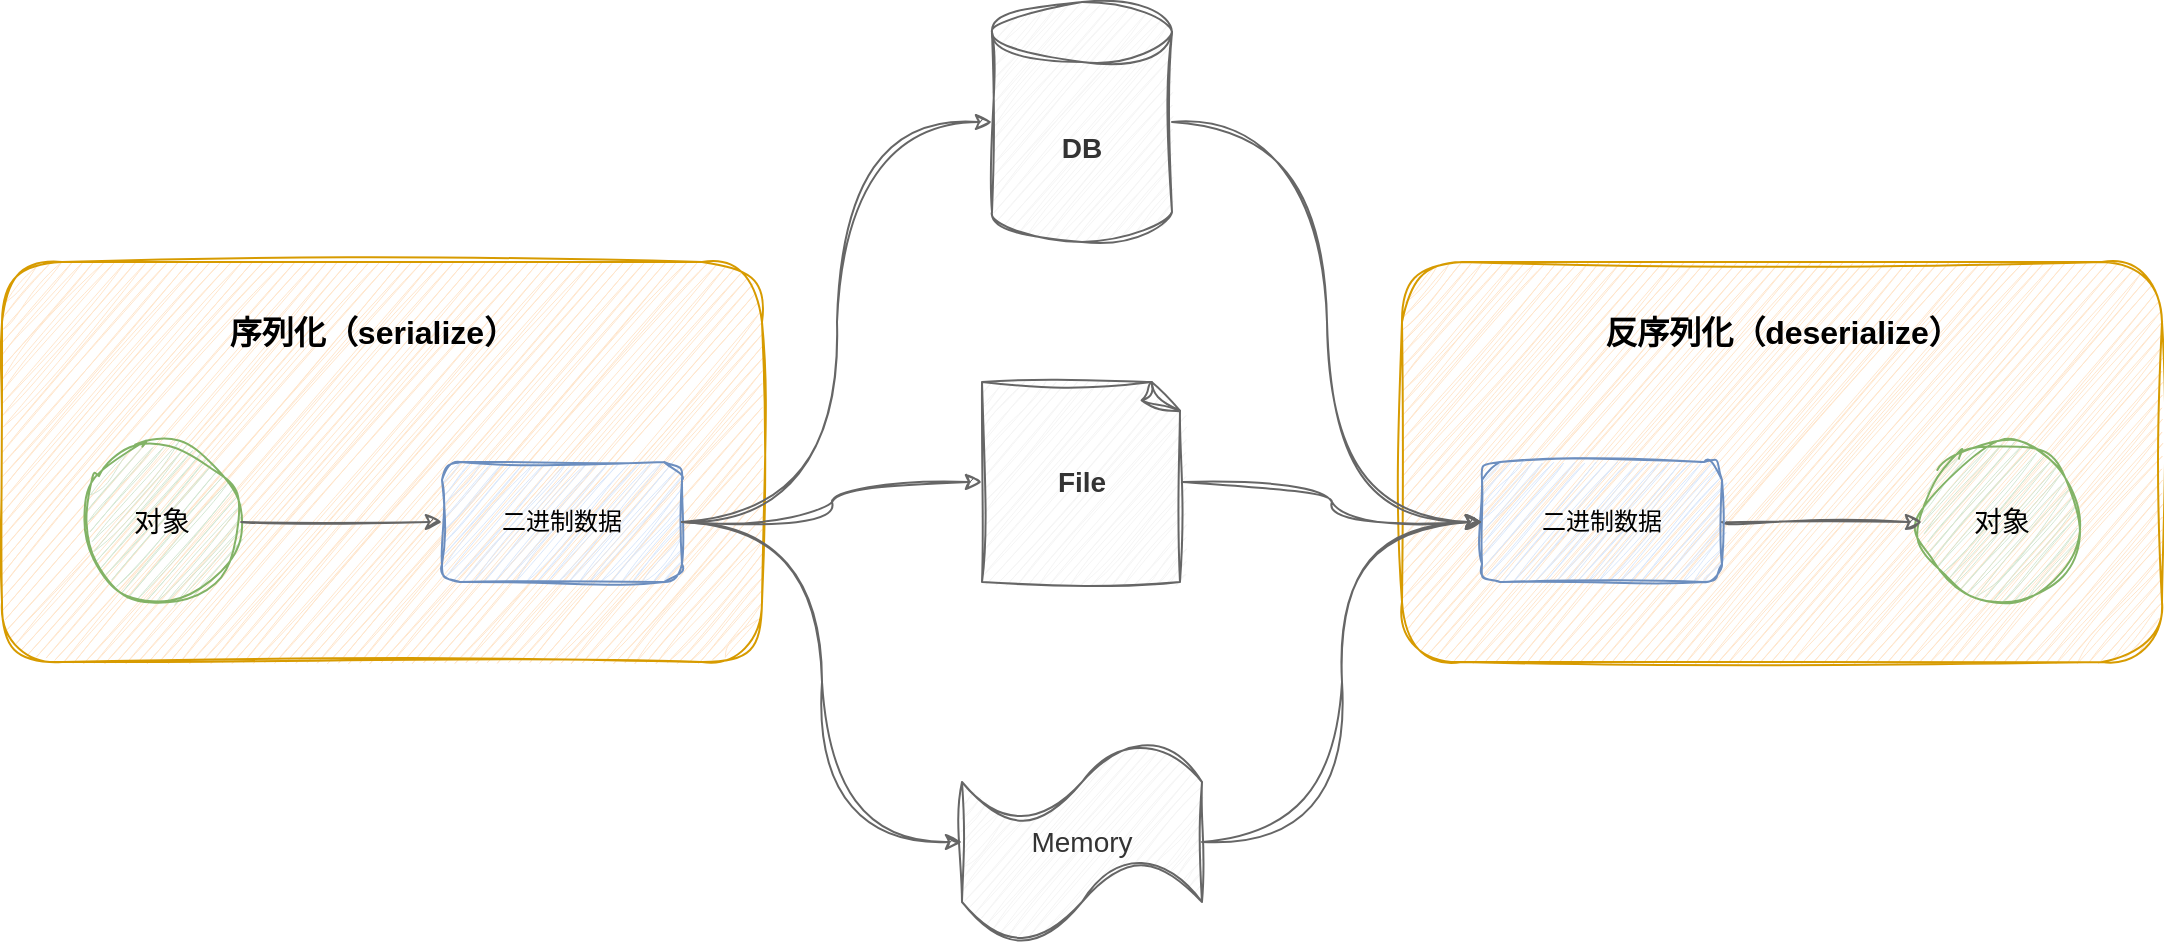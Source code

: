 <mxfile compressed="true" version="22.0.2" type="device" pages="2"><diagram id="UEkovaHShTwIanfxl2Ng" name="序列化"><mxGraphModel dx="2026" dy="370" grid="1" gridSize="10" guides="1" tooltips="1" connect="1" arrows="1" fold="1" page="1" pageScale="1" pageWidth="1169" pageHeight="827" math="0" shadow="0"><root><mxCell id="0"/><mxCell id="1" parent="0"/><mxCell id="G_IWe_fbUhCmz4sBMMST-31" value="" style="group;movable=0;resizable=0;rotatable=0;deletable=0;editable=0;locked=1;connectable=0;" vertex="1" connectable="0" parent="1"><mxGeometry x="45" y="1005" width="1080" height="470" as="geometry"/></mxCell><mxCell id="G_IWe_fbUhCmz4sBMMST-12" value="" style="whiteSpace=wrap;html=1;fillColor=#ffe6cc;strokeColor=#d79b00;rounded=1;sketch=1;curveFitting=1;jiggle=2;" vertex="1" parent="G_IWe_fbUhCmz4sBMMST-31"><mxGeometry x="700" y="130" width="380" height="200" as="geometry"/></mxCell><mxCell id="G_IWe_fbUhCmz4sBMMST-3" value="对象" style="ellipse;whiteSpace=wrap;html=1;fillColor=#d5e8d4;strokeColor=#82b366;sketch=1;curveFitting=1;jiggle=2;fontSize=14;" vertex="1" parent="G_IWe_fbUhCmz4sBMMST-31"><mxGeometry x="960" y="220" width="80" height="80" as="geometry"/></mxCell><mxCell id="G_IWe_fbUhCmz4sBMMST-8" style="edgeStyle=orthogonalEdgeStyle;orthogonalLoop=1;jettySize=auto;html=1;exitX=1;exitY=0.5;exitDx=0;exitDy=0;entryX=0;entryY=0.5;entryDx=0;entryDy=0;curved=1;sketch=1;curveFitting=1;jiggle=2;fillColor=#f5f5f5;strokeColor=#666666;" edge="1" parent="G_IWe_fbUhCmz4sBMMST-31" source="G_IWe_fbUhCmz4sBMMST-6" target="G_IWe_fbUhCmz4sBMMST-3"><mxGeometry relative="1" as="geometry"/></mxCell><mxCell id="G_IWe_fbUhCmz4sBMMST-6" value="二进制数据" style="rounded=1;whiteSpace=wrap;html=1;fillColor=#dae8fc;strokeColor=#6c8ebf;sketch=1;curveFitting=1;jiggle=2;" vertex="1" parent="G_IWe_fbUhCmz4sBMMST-31"><mxGeometry x="740" y="230" width="120" height="60" as="geometry"/></mxCell><mxCell id="G_IWe_fbUhCmz4sBMMST-13" value="反序列化（deserialize）" style="text;html=1;align=center;verticalAlign=middle;resizable=0;points=[];autosize=1;strokeColor=none;fillColor=none;fontSize=16;fontStyle=1" vertex="1" parent="G_IWe_fbUhCmz4sBMMST-31"><mxGeometry x="790" y="150" width="200" height="30" as="geometry"/></mxCell><mxCell id="G_IWe_fbUhCmz4sBMMST-9" value="" style="whiteSpace=wrap;html=1;fillColor=#ffe6cc;strokeColor=#d79b00;rounded=1;sketch=1;curveFitting=1;jiggle=2;" vertex="1" parent="G_IWe_fbUhCmz4sBMMST-31"><mxGeometry y="130" width="380" height="200" as="geometry"/></mxCell><mxCell id="G_IWe_fbUhCmz4sBMMST-2" value="对象" style="ellipse;whiteSpace=wrap;html=1;fillColor=#d5e8d4;strokeColor=#82b366;sketch=1;curveFitting=1;jiggle=2;fontSize=14;" vertex="1" parent="G_IWe_fbUhCmz4sBMMST-31"><mxGeometry x="40" y="220" width="80" height="80" as="geometry"/></mxCell><mxCell id="G_IWe_fbUhCmz4sBMMST-4" value="二进制数据" style="rounded=1;whiteSpace=wrap;html=1;fillColor=#dae8fc;strokeColor=#6c8ebf;sketch=1;curveFitting=1;jiggle=2;" vertex="1" parent="G_IWe_fbUhCmz4sBMMST-31"><mxGeometry x="220" y="230" width="120" height="60" as="geometry"/></mxCell><mxCell id="G_IWe_fbUhCmz4sBMMST-7" style="edgeStyle=orthogonalEdgeStyle;orthogonalLoop=1;jettySize=auto;html=1;exitX=1;exitY=0.5;exitDx=0;exitDy=0;entryX=0;entryY=0.5;entryDx=0;entryDy=0;curved=1;sketch=1;curveFitting=1;jiggle=2;fillColor=#f5f5f5;strokeColor=#666666;" edge="1" parent="G_IWe_fbUhCmz4sBMMST-31" source="G_IWe_fbUhCmz4sBMMST-2" target="G_IWe_fbUhCmz4sBMMST-4"><mxGeometry relative="1" as="geometry"/></mxCell><mxCell id="G_IWe_fbUhCmz4sBMMST-11" value="序列化（serialize）" style="text;html=1;align=center;verticalAlign=middle;resizable=0;points=[];autosize=1;strokeColor=none;fillColor=none;fontSize=16;fontStyle=1" vertex="1" parent="G_IWe_fbUhCmz4sBMMST-31"><mxGeometry x="100" y="150" width="170" height="30" as="geometry"/></mxCell><mxCell id="G_IWe_fbUhCmz4sBMMST-17" value="DB" style="shape=cylinder3;whiteSpace=wrap;html=1;boundedLbl=1;backgroundOutline=1;size=15;fontSize=14;fontStyle=1;aspect=fixed;fillColor=#f5f5f5;fontColor=#333333;strokeColor=#666666;sketch=1;curveFitting=1;jiggle=2;" vertex="1" parent="G_IWe_fbUhCmz4sBMMST-31"><mxGeometry x="495" width="90" height="120" as="geometry"/></mxCell><mxCell id="G_IWe_fbUhCmz4sBMMST-30" style="edgeStyle=orthogonalEdgeStyle;orthogonalLoop=1;jettySize=auto;html=1;exitX=1;exitY=0.5;exitDx=0;exitDy=0;exitPerimeter=0;entryX=0;entryY=0.5;entryDx=0;entryDy=0;fillColor=#f5f5f5;strokeColor=#666666;curved=1;sketch=1;curveFitting=1;jiggle=2;" edge="1" parent="G_IWe_fbUhCmz4sBMMST-31" source="G_IWe_fbUhCmz4sBMMST-17" target="G_IWe_fbUhCmz4sBMMST-6"><mxGeometry relative="1" as="geometry"/></mxCell><mxCell id="G_IWe_fbUhCmz4sBMMST-25" style="edgeStyle=orthogonalEdgeStyle;orthogonalLoop=1;jettySize=auto;html=1;exitX=1;exitY=0.5;exitDx=0;exitDy=0;entryX=0;entryY=0.5;entryDx=0;entryDy=0;entryPerimeter=0;curved=1;sketch=1;curveFitting=1;jiggle=2;fillColor=#f5f5f5;strokeColor=#666666;" edge="1" parent="G_IWe_fbUhCmz4sBMMST-31" source="G_IWe_fbUhCmz4sBMMST-4" target="G_IWe_fbUhCmz4sBMMST-17"><mxGeometry relative="1" as="geometry"/></mxCell><mxCell id="G_IWe_fbUhCmz4sBMMST-19" value="Memory" style="shape=tape;whiteSpace=wrap;html=1;fontSize=14;fillColor=#f5f5f5;fontColor=#333333;strokeColor=#666666;sketch=1;curveFitting=1;jiggle=2;" vertex="1" parent="G_IWe_fbUhCmz4sBMMST-31"><mxGeometry x="480" y="370" width="120" height="100" as="geometry"/></mxCell><mxCell id="G_IWe_fbUhCmz4sBMMST-29" style="edgeStyle=orthogonalEdgeStyle;orthogonalLoop=1;jettySize=auto;html=1;exitX=1;exitY=0.5;exitDx=0;exitDy=0;exitPerimeter=0;entryX=0;entryY=0.5;entryDx=0;entryDy=0;fillColor=#f5f5f5;strokeColor=#666666;curved=1;sketch=1;curveFitting=1;jiggle=2;" edge="1" parent="G_IWe_fbUhCmz4sBMMST-31" source="G_IWe_fbUhCmz4sBMMST-19" target="G_IWe_fbUhCmz4sBMMST-6"><mxGeometry relative="1" as="geometry"/></mxCell><mxCell id="G_IWe_fbUhCmz4sBMMST-26" style="edgeStyle=orthogonalEdgeStyle;orthogonalLoop=1;jettySize=auto;html=1;entryX=0;entryY=0.5;entryDx=0;entryDy=0;entryPerimeter=0;curved=1;sketch=1;curveFitting=1;jiggle=2;fillColor=#f5f5f5;strokeColor=#666666;" edge="1" parent="G_IWe_fbUhCmz4sBMMST-31" source="G_IWe_fbUhCmz4sBMMST-4" target="G_IWe_fbUhCmz4sBMMST-19"><mxGeometry relative="1" as="geometry"/></mxCell><mxCell id="G_IWe_fbUhCmz4sBMMST-18" value="File" style="whiteSpace=wrap;html=1;shape=mxgraph.basic.document;fontSize=14;fontStyle=1;fillColor=#f5f5f5;fontColor=#333333;strokeColor=#666666;sketch=1;curveFitting=1;jiggle=2;" vertex="1" parent="G_IWe_fbUhCmz4sBMMST-31"><mxGeometry x="490" y="190" width="100" height="100" as="geometry"/></mxCell><mxCell id="G_IWe_fbUhCmz4sBMMST-28" style="edgeStyle=orthogonalEdgeStyle;orthogonalLoop=1;jettySize=auto;html=1;exitX=1;exitY=0.5;exitDx=0;exitDy=0;exitPerimeter=0;entryX=0;entryY=0.5;entryDx=0;entryDy=0;fillColor=#f5f5f5;strokeColor=#666666;curved=1;sketch=1;curveFitting=1;jiggle=2;" edge="1" parent="G_IWe_fbUhCmz4sBMMST-31" source="G_IWe_fbUhCmz4sBMMST-18" target="G_IWe_fbUhCmz4sBMMST-6"><mxGeometry relative="1" as="geometry"/></mxCell><mxCell id="G_IWe_fbUhCmz4sBMMST-27" style="edgeStyle=orthogonalEdgeStyle;orthogonalLoop=1;jettySize=auto;html=1;curved=1;sketch=1;curveFitting=1;jiggle=2;fillColor=#f5f5f5;strokeColor=#666666;" edge="1" parent="G_IWe_fbUhCmz4sBMMST-31" source="G_IWe_fbUhCmz4sBMMST-4" target="G_IWe_fbUhCmz4sBMMST-18"><mxGeometry relative="1" as="geometry"/></mxCell></root></mxGraphModel></diagram><diagram id="xwsL4GP_FkvEbKuCz3DH" name="BIO"><mxGraphModel dx="1668" dy="986" grid="1" gridSize="10" guides="1" tooltips="1" connect="1" arrows="1" fold="1" page="1" pageScale="1" pageWidth="827" pageHeight="583" math="0" shadow="0"><root><mxCell id="0"/><mxCell id="1" parent="0"/><mxCell id="8LvKZXDR-R_t_DpEKcg5-8" style="edgeStyle=orthogonalEdgeStyle;orthogonalLoop=1;jettySize=auto;html=1;exitX=1;exitY=0.5;exitDx=0;exitDy=0;entryX=0;entryY=0.5;entryDx=0;entryDy=0;fontFamily=Helvetica;fontSize=14;fontColor=default;sketch=1;curveFitting=1;jiggle=2;fillColor=#f5f5f5;strokeColor=#666666;curved=1;" edge="1" parent="1" source="8LvKZXDR-R_t_DpEKcg5-2" target="8LvKZXDR-R_t_DpEKcg5-3"><mxGeometry relative="1" as="geometry"/></mxCell><mxCell id="8LvKZXDR-R_t_DpEKcg5-2" value="Source" style="rounded=1;whiteSpace=wrap;html=1;fontSize=14;sketch=1;curveFitting=1;jiggle=2;fillColor=#ffe6cc;strokeColor=#d79b00;" vertex="1" parent="1"><mxGeometry x="114" y="202" width="120" height="60" as="geometry"/></mxCell><mxCell id="8LvKZXDR-R_t_DpEKcg5-10" style="edgeStyle=orthogonalEdgeStyle;rounded=0;orthogonalLoop=1;jettySize=auto;html=1;exitX=1;exitY=0.5;exitDx=0;exitDy=0;entryX=0;entryY=0.5;entryDx=0;entryDy=0;fontFamily=Helvetica;fontSize=14;fontColor=default;sketch=1;curveFitting=1;jiggle=2;fillColor=#f5f5f5;strokeColor=#666666;" edge="1" parent="1" source="8LvKZXDR-R_t_DpEKcg5-3" target="8LvKZXDR-R_t_DpEKcg5-4"><mxGeometry relative="1" as="geometry"/></mxCell><mxCell id="8LvKZXDR-R_t_DpEKcg5-3" value="InputStream / Reader" style="rounded=1;whiteSpace=wrap;html=1;fontSize=14;sketch=1;curveFitting=1;jiggle=2;fillColor=#f8cecc;strokeColor=#b85450;" vertex="1" parent="1"><mxGeometry x="314" y="202" width="200" height="60" as="geometry"/></mxCell><mxCell id="8LvKZXDR-R_t_DpEKcg5-4" value="Java App" style="rounded=1;whiteSpace=wrap;html=1;fontSize=14;sketch=1;curveFitting=1;jiggle=2;fillColor=#dae8fc;strokeColor=#6c8ebf;" vertex="1" parent="1"><mxGeometry x="594" y="202" width="120" height="60" as="geometry"/></mxCell><mxCell id="8LvKZXDR-R_t_DpEKcg5-12" style="edgeStyle=orthogonalEdgeStyle;rounded=0;orthogonalLoop=1;jettySize=auto;html=1;exitX=0;exitY=0.5;exitDx=0;exitDy=0;entryX=1;entryY=0.5;entryDx=0;entryDy=0;fontFamily=Helvetica;fontSize=14;fontColor=default;sketch=1;curveFitting=1;jiggle=2;fillColor=#f5f5f5;strokeColor=#666666;" edge="1" parent="1" source="8LvKZXDR-R_t_DpEKcg5-5" target="8LvKZXDR-R_t_DpEKcg5-7"><mxGeometry relative="1" as="geometry"/></mxCell><mxCell id="8LvKZXDR-R_t_DpEKcg5-5" value="OutputStream / Writer" style="rounded=1;whiteSpace=wrap;html=1;fontSize=14;sketch=1;curveFitting=1;jiggle=2;fillColor=#f8cecc;strokeColor=#b85450;" vertex="1" parent="1"><mxGeometry x="314" y="322" width="200" height="60" as="geometry"/></mxCell><mxCell id="8LvKZXDR-R_t_DpEKcg5-11" style="edgeStyle=orthogonalEdgeStyle;rounded=0;orthogonalLoop=1;jettySize=auto;html=1;exitX=0;exitY=0.5;exitDx=0;exitDy=0;entryX=1;entryY=0.5;entryDx=0;entryDy=0;fontFamily=Helvetica;fontSize=14;fontColor=default;sketch=1;curveFitting=1;jiggle=2;fillColor=#f5f5f5;strokeColor=#666666;" edge="1" parent="1" source="8LvKZXDR-R_t_DpEKcg5-6" target="8LvKZXDR-R_t_DpEKcg5-5"><mxGeometry relative="1" as="geometry"/></mxCell><mxCell id="8LvKZXDR-R_t_DpEKcg5-6" value="Java App" style="rounded=1;whiteSpace=wrap;html=1;fontSize=14;sketch=1;curveFitting=1;jiggle=2;fillColor=#dae8fc;strokeColor=#6c8ebf;" vertex="1" parent="1"><mxGeometry x="594" y="322" width="120" height="60" as="geometry"/></mxCell><mxCell id="8LvKZXDR-R_t_DpEKcg5-7" value="Target" style="rounded=1;whiteSpace=wrap;html=1;fontSize=14;sketch=1;curveFitting=1;jiggle=2;fillColor=#ffe6cc;strokeColor=#d79b00;" vertex="1" parent="1"><mxGeometry x="114" y="322" width="120" height="60" as="geometry"/></mxCell></root></mxGraphModel></diagram></mxfile>